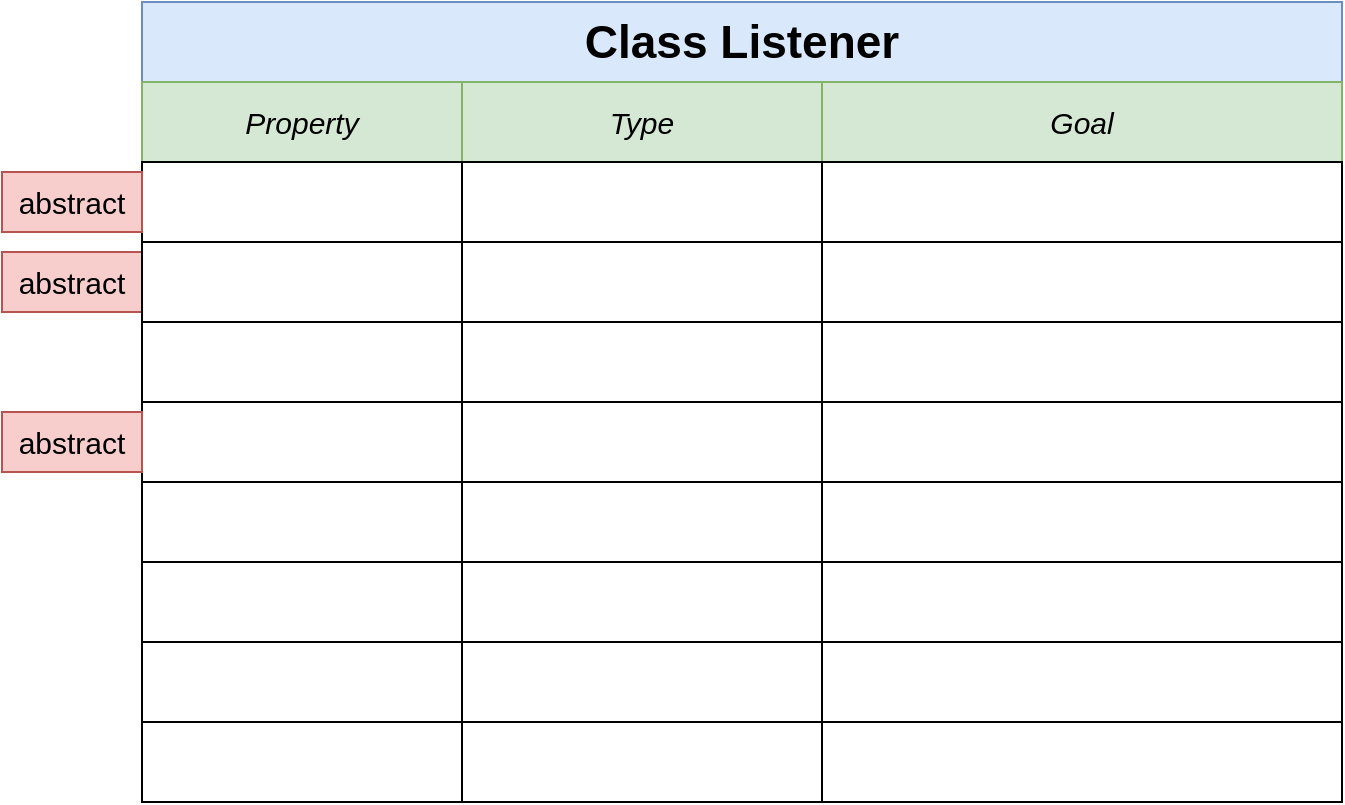 <mxfile>
    <diagram id="yIMw4871CEeumzVxW-Ht" name="Listener">
        <mxGraphModel dx="818" dy="548" grid="1" gridSize="10" guides="1" tooltips="1" connect="1" arrows="1" fold="1" page="1" pageScale="1" pageWidth="850" pageHeight="1100" math="0" shadow="0">
            <root>
                <mxCell id="0"/>
                <mxCell id="1" parent="0"/>
                <mxCell id="2" value="Class Listener" style="rounded=0;whiteSpace=wrap;html=1;fontSize=23;fillColor=#dae8fc;strokeColor=#6c8ebf;fontStyle=1;fontColor=#000000;" parent="1" vertex="1">
                    <mxGeometry x="550" y="210" width="600" height="40" as="geometry"/>
                </mxCell>
                <mxCell id="3" value="Property" style="rounded=0;whiteSpace=wrap;html=1;fontSize=15;fontStyle=2;fillColor=#d5e8d4;strokeColor=#82b366;fontColor=#000000;" parent="1" vertex="1">
                    <mxGeometry x="550" y="250" width="160" height="40" as="geometry"/>
                </mxCell>
                <mxCell id="4" value="Type" style="rounded=0;whiteSpace=wrap;html=1;fontSize=15;fontStyle=2;fillColor=#d5e8d4;strokeColor=#82b366;fontColor=#000000;" parent="1" vertex="1">
                    <mxGeometry x="710" y="250" width="180" height="40" as="geometry"/>
                </mxCell>
                <mxCell id="5" value="subject" style="rounded=0;whiteSpace=wrap;html=1;fontSize=15;fontStyle=1;fontColor=#FFFFFF;" parent="1" vertex="1">
                    <mxGeometry x="550" y="290" width="160" height="40" as="geometry"/>
                </mxCell>
                <mxCell id="6" value="Goal" style="rounded=0;whiteSpace=wrap;html=1;fontSize=15;fontStyle=2;fillColor=#d5e8d4;strokeColor=#82b366;fontColor=#000000;" parent="1" vertex="1">
                    <mxGeometry x="890" y="250" width="260" height="40" as="geometry"/>
                </mxCell>
                <mxCell id="7" value="string" style="rounded=0;whiteSpace=wrap;html=1;fontSize=15;fontStyle=0;fontColor=#FFFFFF;" parent="1" vertex="1">
                    <mxGeometry x="710" y="290" width="180" height="40" as="geometry"/>
                </mxCell>
                <mxCell id="8" value="Name of the channel this listener is going to listen to" style="rounded=0;whiteSpace=wrap;html=1;fontSize=15;fontStyle=0;fontColor=#FFFFFF;" parent="1" vertex="1">
                    <mxGeometry x="890" y="290" width="260" height="40" as="geometry"/>
                </mxCell>
                <mxCell id="9" value="client" style="rounded=0;whiteSpace=wrap;html=1;fontSize=15;fontStyle=1;fontColor=#FFFFFF;" parent="1" vertex="1">
                    <mxGeometry x="550" y="370" width="160" height="40" as="geometry"/>
                </mxCell>
                <mxCell id="10" value="Stan" style="rounded=0;whiteSpace=wrap;html=1;fontSize=15;fontStyle=0;fontColor=#FFFFFF;" parent="1" vertex="1">
                    <mxGeometry x="710" y="370" width="180" height="40" as="geometry"/>
                </mxCell>
                <mxCell id="11" value="Pre-initialized NATS client" style="rounded=0;whiteSpace=wrap;html=1;fontSize=15;fontStyle=0;fontColor=#FFFFFF;" parent="1" vertex="1">
                    <mxGeometry x="890" y="370" width="260" height="40" as="geometry"/>
                </mxCell>
                <mxCell id="12" value="queueGroupName" style="rounded=0;whiteSpace=wrap;html=1;fontSize=15;fontStyle=1;fontColor=#FFFFFF;" parent="1" vertex="1">
                    <mxGeometry x="550" y="410" width="160" height="40" as="geometry"/>
                </mxCell>
                <mxCell id="13" value="string" style="rounded=0;whiteSpace=wrap;html=1;fontSize=15;fontStyle=0;fontColor=#FFFFFF;" parent="1" vertex="1">
                    <mxGeometry x="710" y="410" width="180" height="40" as="geometry"/>
                </mxCell>
                <mxCell id="14" value="Name of the queue group this listener will join" style="rounded=0;whiteSpace=wrap;html=1;fontSize=15;fontStyle=0;fontColor=#FFFFFF;" parent="1" vertex="1">
                    <mxGeometry x="890" y="410" width="260" height="40" as="geometry"/>
                </mxCell>
                <mxCell id="15" value="ackWait" style="rounded=0;whiteSpace=wrap;html=1;fontSize=15;fontStyle=1;fontColor=#FFFFFF;" parent="1" vertex="1">
                    <mxGeometry x="550" y="450" width="160" height="40" as="geometry"/>
                </mxCell>
                <mxCell id="16" value="number" style="rounded=0;whiteSpace=wrap;html=1;fontSize=15;fontStyle=0;fontColor=#FFFFFF;" parent="1" vertex="1">
                    <mxGeometry x="710" y="450" width="180" height="40" as="geometry"/>
                </mxCell>
                <mxCell id="17" value="Number of seconds this listener has to ack a message" style="rounded=0;whiteSpace=wrap;html=1;fontSize=15;fontStyle=0;fontColor=#FFFFFF;" parent="1" vertex="1">
                    <mxGeometry x="890" y="450" width="260" height="40" as="geometry"/>
                </mxCell>
                <mxCell id="18" value="subscriptionOptions" style="rounded=0;whiteSpace=wrap;html=1;fontSize=15;fontStyle=1;fontColor=#FFFFFF;" parent="1" vertex="1">
                    <mxGeometry x="550" y="490" width="160" height="40" as="geometry"/>
                </mxCell>
                <mxCell id="19" value="SubscriptionOptions" style="rounded=0;whiteSpace=wrap;html=1;fontSize=15;fontStyle=0;fontColor=#FFFFFF;" parent="1" vertex="1">
                    <mxGeometry x="710" y="490" width="180" height="40" as="geometry"/>
                </mxCell>
                <mxCell id="20" value="Default subscription options" style="rounded=0;whiteSpace=wrap;html=1;fontSize=15;fontStyle=0;fontColor=#FFFFFF;" parent="1" vertex="1">
                    <mxGeometry x="890" y="490" width="260" height="40" as="geometry"/>
                </mxCell>
                <mxCell id="21" value="listen" style="rounded=0;whiteSpace=wrap;html=1;fontSize=15;fontStyle=1;fontColor=#FFFFFF;" parent="1" vertex="1">
                    <mxGeometry x="550" y="530" width="160" height="40" as="geometry"/>
                </mxCell>
                <mxCell id="22" value="() =&amp;gt; void" style="rounded=0;whiteSpace=wrap;html=1;fontSize=15;fontStyle=0;fontColor=#FFFFFF;" parent="1" vertex="1">
                    <mxGeometry x="710" y="530" width="180" height="40" as="geometry"/>
                </mxCell>
                <mxCell id="23" value="Code to set up the subscription" style="rounded=0;whiteSpace=wrap;html=1;fontSize=15;fontStyle=0;fontColor=#FFFFFF;" parent="1" vertex="1">
                    <mxGeometry x="890" y="530" width="260" height="40" as="geometry"/>
                </mxCell>
                <mxCell id="24" value="parseMessage" style="rounded=0;whiteSpace=wrap;html=1;fontSize=15;fontStyle=1;fontColor=#FFFFFF;" parent="1" vertex="1">
                    <mxGeometry x="550" y="570" width="160" height="40" as="geometry"/>
                </mxCell>
                <mxCell id="25" value="(msg: Message) =&amp;gt; any" style="rounded=0;whiteSpace=wrap;html=1;fontSize=15;fontStyle=0;fontColor=#FFFFFF;" parent="1" vertex="1">
                    <mxGeometry x="710" y="570" width="180" height="40" as="geometry"/>
                </mxCell>
                <mxCell id="26" value="Helper function to parse a message" style="rounded=0;whiteSpace=wrap;html=1;fontSize=15;fontStyle=0;fontColor=#FFFFFF;" parent="1" vertex="1">
                    <mxGeometry x="890" y="570" width="260" height="40" as="geometry"/>
                </mxCell>
                <mxCell id="27" value="abstract" style="rounded=0;whiteSpace=wrap;html=1;fontSize=15;fillColor=#f8cecc;strokeColor=#b85450;fontColor=#000000;" parent="1" vertex="1">
                    <mxGeometry x="480" y="295" width="70" height="30" as="geometry"/>
                </mxCell>
                <mxCell id="28" value="abstract" style="rounded=0;whiteSpace=wrap;html=1;fontSize=15;fillColor=#f8cecc;strokeColor=#b85450;fontColor=#000000;" parent="1" vertex="1">
                    <mxGeometry x="480" y="335" width="70" height="30" as="geometry"/>
                </mxCell>
                <mxCell id="29" value="onMessage" style="rounded=0;whiteSpace=wrap;html=1;fontSize=15;fontStyle=1;fontColor=#FFFFFF;" parent="1" vertex="1">
                    <mxGeometry x="550" y="330" width="160" height="40" as="geometry"/>
                </mxCell>
                <mxCell id="30" value="(event: EventData) =&amp;gt; void" style="rounded=0;whiteSpace=wrap;html=1;fontSize=15;fontStyle=0;fontColor=#FFFFFF;" parent="1" vertex="1">
                    <mxGeometry x="710" y="330" width="180" height="40" as="geometry"/>
                </mxCell>
                <mxCell id="31" value="Function to run when a message is received" style="rounded=0;whiteSpace=wrap;html=1;fontSize=15;fontStyle=0;fontColor=#FFFFFF;" parent="1" vertex="1">
                    <mxGeometry x="890" y="330" width="260" height="40" as="geometry"/>
                </mxCell>
                <mxCell id="32" value="abstract" style="rounded=0;whiteSpace=wrap;html=1;fontSize=15;fillColor=#f8cecc;strokeColor=#b85450;fontColor=#000000;" parent="1" vertex="1">
                    <mxGeometry x="480" y="415" width="70" height="30" as="geometry"/>
                </mxCell>
            </root>
        </mxGraphModel>
    </diagram>
    <diagram id="SQnJcOTNjw2Bhr15RbaY" name="Events published">
        <mxGraphModel dx="2486" dy="2196" grid="1" gridSize="10" guides="1" tooltips="1" connect="1" arrows="1" fold="1" page="1" pageScale="1" pageWidth="850" pageHeight="1100" math="0" shadow="0">
            <root>
                <mxCell id="m2UphPcYfu7wOC4dk3fX-0"/>
                <mxCell id="m2UphPcYfu7wOC4dk3fX-1" parent="m2UphPcYfu7wOC4dk3fX-0"/>
                <mxCell id="m2UphPcYfu7wOC4dk3fX-10" value="&lt;font style=&quot;font-size: 33px&quot;&gt;Tickets Service&lt;/font&gt;" style="rounded=0;whiteSpace=wrap;html=1;" vertex="1" parent="m2UphPcYfu7wOC4dk3fX-1">
                    <mxGeometry x="240" y="200" width="320" height="80" as="geometry"/>
                </mxCell>
                <mxCell id="m2UphPcYfu7wOC4dk3fX-14" value="" style="rounded=0;whiteSpace=wrap;html=1;" vertex="1" parent="m2UphPcYfu7wOC4dk3fX-1">
                    <mxGeometry x="240" y="280" width="320" height="290" as="geometry"/>
                </mxCell>
                <mxCell id="m2UphPcYfu7wOC4dk3fX-15" value="&lt;span style=&quot;font-size: 33px&quot;&gt;Orders Service&lt;/span&gt;" style="rounded=0;whiteSpace=wrap;html=1;" vertex="1" parent="m2UphPcYfu7wOC4dk3fX-1">
                    <mxGeometry x="670" y="200" width="320" height="80" as="geometry"/>
                </mxCell>
                <mxCell id="m2UphPcYfu7wOC4dk3fX-29" style="edgeStyle=orthogonalEdgeStyle;rounded=0;orthogonalLoop=1;jettySize=auto;html=1;exitX=0.5;exitY=1;exitDx=0;exitDy=0;entryX=0.5;entryY=0;entryDx=0;entryDy=0;strokeWidth=6;fontSize=29;fontColor=#000000;" edge="1" parent="m2UphPcYfu7wOC4dk3fX-1" source="m2UphPcYfu7wOC4dk3fX-16" target="m2UphPcYfu7wOC4dk3fX-27">
                    <mxGeometry relative="1" as="geometry"/>
                </mxCell>
                <mxCell id="m2UphPcYfu7wOC4dk3fX-16" value="" style="rounded=0;whiteSpace=wrap;html=1;" vertex="1" parent="m2UphPcYfu7wOC4dk3fX-1">
                    <mxGeometry x="670" y="280" width="320" height="290" as="geometry"/>
                </mxCell>
                <mxCell id="m2UphPcYfu7wOC4dk3fX-17" value="&lt;span style=&quot;font-size: 33px&quot;&gt;Payments Service&lt;/span&gt;" style="rounded=0;whiteSpace=wrap;html=1;" vertex="1" parent="m2UphPcYfu7wOC4dk3fX-1">
                    <mxGeometry x="1090" y="200" width="320" height="80" as="geometry"/>
                </mxCell>
                <mxCell id="m2UphPcYfu7wOC4dk3fX-18" value="" style="rounded=0;whiteSpace=wrap;html=1;" vertex="1" parent="m2UphPcYfu7wOC4dk3fX-1">
                    <mxGeometry x="1090" y="280" width="320" height="290" as="geometry"/>
                </mxCell>
                <mxCell id="m2UphPcYfu7wOC4dk3fX-19" value="&lt;span style=&quot;font-size: 33px&quot;&gt;Expiration Service&lt;/span&gt;" style="rounded=0;whiteSpace=wrap;html=1;" vertex="1" parent="m2UphPcYfu7wOC4dk3fX-1">
                    <mxGeometry x="1520" y="200" width="320" height="80" as="geometry"/>
                </mxCell>
                <mxCell id="m2UphPcYfu7wOC4dk3fX-20" value="" style="rounded=0;whiteSpace=wrap;html=1;" vertex="1" parent="m2UphPcYfu7wOC4dk3fX-1">
                    <mxGeometry x="1520" y="280" width="320" height="290" as="geometry"/>
                </mxCell>
                <mxCell id="m2UphPcYfu7wOC4dk3fX-21" value="&lt;font style=&quot;font-size: 28px&quot;&gt;orders&lt;/font&gt;" style="rounded=0;whiteSpace=wrap;html=1;fillColor=#d5e8d4;strokeColor=#82b366;fontColor=#000000;fontStyle=1" vertex="1" parent="m2UphPcYfu7wOC4dk3fX-1">
                    <mxGeometry x="710" y="330" width="230" height="70" as="geometry"/>
                </mxCell>
                <mxCell id="m2UphPcYfu7wOC4dk3fX-22" value="&lt;font style=&quot;font-size: 28px&quot;&gt;tickets&lt;/font&gt;" style="rounded=0;whiteSpace=wrap;html=1;fillColor=#e1d5e7;strokeColor=#9673a6;fontColor=#000000;fontStyle=1" vertex="1" parent="m2UphPcYfu7wOC4dk3fX-1">
                    <mxGeometry x="710" y="440" width="230" height="70" as="geometry"/>
                </mxCell>
                <mxCell id="m2UphPcYfu7wOC4dk3fX-23" value="&lt;font style=&quot;font-size: 28px&quot; color=&quot;#000000&quot;&gt;tickets&lt;/font&gt;" style="rounded=0;whiteSpace=wrap;html=1;fillColor=#d5e8d4;strokeColor=#82b366;fontStyle=1" vertex="1" parent="m2UphPcYfu7wOC4dk3fX-1">
                    <mxGeometry x="270" y="330" width="230" height="70" as="geometry"/>
                </mxCell>
                <mxCell id="m2UphPcYfu7wOC4dk3fX-24" value="&lt;font style=&quot;font-size: 28px&quot;&gt;orders&lt;/font&gt;" style="rounded=0;whiteSpace=wrap;html=1;fillColor=#d5e8d4;strokeColor=#82b366;fontColor=#000000;fontStyle=1" vertex="1" parent="m2UphPcYfu7wOC4dk3fX-1">
                    <mxGeometry x="1135" y="330" width="230" height="70" as="geometry"/>
                </mxCell>
                <mxCell id="m2UphPcYfu7wOC4dk3fX-25" value="&lt;font style=&quot;font-size: 28px&quot;&gt;charges&lt;/font&gt;" style="rounded=0;whiteSpace=wrap;html=1;fillColor=#e1d5e7;strokeColor=#9673a6;fontColor=#000000;fontStyle=1" vertex="1" parent="m2UphPcYfu7wOC4dk3fX-1">
                    <mxGeometry x="1135" y="440" width="230" height="70" as="geometry"/>
                </mxCell>
                <mxCell id="m2UphPcYfu7wOC4dk3fX-62" style="edgeStyle=orthogonalEdgeStyle;rounded=0;orthogonalLoop=1;jettySize=auto;html=1;exitX=0;exitY=0.5;exitDx=0;exitDy=0;entryX=0.5;entryY=1;entryDx=0;entryDy=0;strokeWidth=6;fontSize=29;fontColor=#000000;" edge="1" parent="m2UphPcYfu7wOC4dk3fX-1" source="m2UphPcYfu7wOC4dk3fX-27" target="m2UphPcYfu7wOC4dk3fX-14">
                    <mxGeometry relative="1" as="geometry"/>
                </mxCell>
                <mxCell id="m2UphPcYfu7wOC4dk3fX-63" style="edgeStyle=orthogonalEdgeStyle;rounded=0;orthogonalLoop=1;jettySize=auto;html=1;strokeWidth=6;fontSize=29;fontColor=#000000;" edge="1" parent="m2UphPcYfu7wOC4dk3fX-1" source="m2UphPcYfu7wOC4dk3fX-27" target="m2UphPcYfu7wOC4dk3fX-18">
                    <mxGeometry relative="1" as="geometry"/>
                </mxCell>
                <mxCell id="m2UphPcYfu7wOC4dk3fX-27" value="&lt;b&gt;order:cancelled&lt;/b&gt;" style="rounded=0;whiteSpace=wrap;html=1;fontSize=29;fillColor=#fff2cc;strokeColor=#d6b656;fontColor=#000000;" vertex="1" parent="m2UphPcYfu7wOC4dk3fX-1">
                    <mxGeometry x="660" y="680" width="340" height="90" as="geometry"/>
                </mxCell>
                <mxCell id="m2UphPcYfu7wOC4dk3fX-30" value="&lt;font color=&quot;#ffffff&quot;&gt;Tickets service should unreserve a&lt;br&gt;ticket if the corespond order has been cancelled. Edit option is again available&lt;br&gt;&lt;/font&gt;" style="rounded=0;whiteSpace=wrap;html=1;fontSize=29;fontColor=#000000;" vertex="1" parent="m2UphPcYfu7wOC4dk3fX-1">
                    <mxGeometry x="-200" y="660" width="560" height="145" as="geometry"/>
                </mxCell>
                <mxCell id="m2UphPcYfu7wOC4dk3fX-31" value="&lt;font color=&quot;#ffffff&quot;&gt;Payments should know that any incoming payment for this order should be rejected&lt;/font&gt;" style="rounded=0;whiteSpace=wrap;html=1;fontSize=29;fontColor=#000000;" vertex="1" parent="m2UphPcYfu7wOC4dk3fX-1">
                    <mxGeometry x="1280" y="640" width="490" height="165" as="geometry"/>
                </mxCell>
                <mxCell id="m2UphPcYfu7wOC4dk3fX-36" value="&lt;font style=&quot;font-size: 33px&quot;&gt;Tickets Service&lt;/font&gt;" style="rounded=0;whiteSpace=wrap;html=1;" vertex="1" parent="m2UphPcYfu7wOC4dk3fX-1">
                    <mxGeometry x="210" y="-810" width="320" height="80" as="geometry"/>
                </mxCell>
                <mxCell id="m2UphPcYfu7wOC4dk3fX-37" value="" style="rounded=0;whiteSpace=wrap;html=1;" vertex="1" parent="m2UphPcYfu7wOC4dk3fX-1">
                    <mxGeometry x="210" y="-730" width="320" height="290" as="geometry"/>
                </mxCell>
                <mxCell id="m2UphPcYfu7wOC4dk3fX-38" value="&lt;span style=&quot;font-size: 33px&quot;&gt;Orders Service&lt;/span&gt;" style="rounded=0;whiteSpace=wrap;html=1;" vertex="1" parent="m2UphPcYfu7wOC4dk3fX-1">
                    <mxGeometry x="640" y="-810" width="320" height="80" as="geometry"/>
                </mxCell>
                <mxCell id="m2UphPcYfu7wOC4dk3fX-39" style="edgeStyle=orthogonalEdgeStyle;rounded=0;orthogonalLoop=1;jettySize=auto;html=1;exitX=0.5;exitY=1;exitDx=0;exitDy=0;entryX=0.5;entryY=0;entryDx=0;entryDy=0;strokeWidth=6;fontSize=29;fontColor=#000000;" edge="1" parent="m2UphPcYfu7wOC4dk3fX-1" source="m2UphPcYfu7wOC4dk3fX-40" target="m2UphPcYfu7wOC4dk3fX-52">
                    <mxGeometry relative="1" as="geometry"/>
                </mxCell>
                <mxCell id="m2UphPcYfu7wOC4dk3fX-40" value="" style="rounded=0;whiteSpace=wrap;html=1;" vertex="1" parent="m2UphPcYfu7wOC4dk3fX-1">
                    <mxGeometry x="640" y="-730" width="320" height="290" as="geometry"/>
                </mxCell>
                <mxCell id="m2UphPcYfu7wOC4dk3fX-41" value="&lt;span style=&quot;font-size: 33px&quot;&gt;Payments Service&lt;/span&gt;" style="rounded=0;whiteSpace=wrap;html=1;" vertex="1" parent="m2UphPcYfu7wOC4dk3fX-1">
                    <mxGeometry x="1090" y="-810" width="320" height="80" as="geometry"/>
                </mxCell>
                <mxCell id="m2UphPcYfu7wOC4dk3fX-42" value="" style="rounded=0;whiteSpace=wrap;html=1;" vertex="1" parent="m2UphPcYfu7wOC4dk3fX-1">
                    <mxGeometry x="1090" y="-730" width="320" height="290" as="geometry"/>
                </mxCell>
                <mxCell id="m2UphPcYfu7wOC4dk3fX-43" value="&lt;span style=&quot;font-size: 33px&quot;&gt;Expiration Service&lt;/span&gt;" style="rounded=0;whiteSpace=wrap;html=1;" vertex="1" parent="m2UphPcYfu7wOC4dk3fX-1">
                    <mxGeometry x="1930" y="-810" width="320" height="80" as="geometry"/>
                </mxCell>
                <mxCell id="m2UphPcYfu7wOC4dk3fX-44" value="" style="rounded=0;whiteSpace=wrap;html=1;" vertex="1" parent="m2UphPcYfu7wOC4dk3fX-1">
                    <mxGeometry x="1930" y="-730" width="320" height="290" as="geometry"/>
                </mxCell>
                <mxCell id="m2UphPcYfu7wOC4dk3fX-45" value="&lt;font style=&quot;font-size: 28px&quot;&gt;orders&lt;/font&gt;" style="rounded=0;whiteSpace=wrap;html=1;fillColor=#d5e8d4;strokeColor=#82b366;fontColor=#000000;fontStyle=1" vertex="1" parent="m2UphPcYfu7wOC4dk3fX-1">
                    <mxGeometry x="685" y="-690" width="230" height="70" as="geometry"/>
                </mxCell>
                <mxCell id="m2UphPcYfu7wOC4dk3fX-46" value="&lt;font style=&quot;font-size: 28px&quot;&gt;tickets&lt;/font&gt;" style="rounded=0;whiteSpace=wrap;html=1;fillColor=#e1d5e7;strokeColor=#9673a6;fontColor=#000000;fontStyle=1" vertex="1" parent="m2UphPcYfu7wOC4dk3fX-1">
                    <mxGeometry x="685" y="-585" width="230" height="70" as="geometry"/>
                </mxCell>
                <mxCell id="m2UphPcYfu7wOC4dk3fX-47" value="&lt;font style=&quot;font-size: 28px&quot; color=&quot;#000000&quot;&gt;tickets&lt;/font&gt;" style="rounded=0;whiteSpace=wrap;html=1;fillColor=#d5e8d4;strokeColor=#82b366;fontStyle=1" vertex="1" parent="m2UphPcYfu7wOC4dk3fX-1">
                    <mxGeometry x="250" y="-690" width="230" height="70" as="geometry"/>
                </mxCell>
                <mxCell id="m2UphPcYfu7wOC4dk3fX-48" value="&lt;font style=&quot;font-size: 28px&quot;&gt;orders&lt;/font&gt;" style="rounded=0;whiteSpace=wrap;html=1;fillColor=#d5e8d4;strokeColor=#82b366;fontColor=#000000;fontStyle=1" vertex="1" parent="m2UphPcYfu7wOC4dk3fX-1">
                    <mxGeometry x="1135" y="-690" width="230" height="70" as="geometry"/>
                </mxCell>
                <mxCell id="m2UphPcYfu7wOC4dk3fX-49" value="&lt;font style=&quot;font-size: 28px&quot;&gt;charges&lt;/font&gt;" style="rounded=0;whiteSpace=wrap;html=1;fillColor=#e1d5e7;strokeColor=#9673a6;fontColor=#000000;fontStyle=1" vertex="1" parent="m2UphPcYfu7wOC4dk3fX-1">
                    <mxGeometry x="1135" y="-585" width="230" height="70" as="geometry"/>
                </mxCell>
                <mxCell id="m2UphPcYfu7wOC4dk3fX-64" style="edgeStyle=orthogonalEdgeStyle;rounded=0;orthogonalLoop=1;jettySize=auto;html=1;exitX=0;exitY=0.5;exitDx=0;exitDy=0;entryX=0.5;entryY=1;entryDx=0;entryDy=0;strokeWidth=6;fontSize=29;fontColor=#000000;" edge="1" parent="m2UphPcYfu7wOC4dk3fX-1" source="m2UphPcYfu7wOC4dk3fX-52" target="m2UphPcYfu7wOC4dk3fX-37">
                    <mxGeometry relative="1" as="geometry"/>
                </mxCell>
                <mxCell id="m2UphPcYfu7wOC4dk3fX-66" style="edgeStyle=orthogonalEdgeStyle;rounded=0;orthogonalLoop=1;jettySize=auto;html=1;exitX=1;exitY=0.25;exitDx=0;exitDy=0;entryX=0.5;entryY=1;entryDx=0;entryDy=0;strokeWidth=6;fontSize=29;fontColor=#000000;" edge="1" parent="m2UphPcYfu7wOC4dk3fX-1" source="m2UphPcYfu7wOC4dk3fX-52" target="m2UphPcYfu7wOC4dk3fX-42">
                    <mxGeometry relative="1" as="geometry"/>
                </mxCell>
                <mxCell id="m2UphPcYfu7wOC4dk3fX-67" style="edgeStyle=orthogonalEdgeStyle;rounded=0;orthogonalLoop=1;jettySize=auto;html=1;exitX=1;exitY=0.75;exitDx=0;exitDy=0;entryX=0.5;entryY=1;entryDx=0;entryDy=0;strokeWidth=6;fontSize=29;fontColor=#000000;" edge="1" parent="m2UphPcYfu7wOC4dk3fX-1" source="m2UphPcYfu7wOC4dk3fX-52" target="m2UphPcYfu7wOC4dk3fX-44">
                    <mxGeometry relative="1" as="geometry"/>
                </mxCell>
                <mxCell id="m2UphPcYfu7wOC4dk3fX-52" value="&lt;b&gt;order:created&lt;/b&gt;" style="rounded=0;whiteSpace=wrap;html=1;fontSize=29;fillColor=#fff2cc;strokeColor=#d6b656;fontColor=#000000;" vertex="1" parent="m2UphPcYfu7wOC4dk3fX-1">
                    <mxGeometry x="640" y="-260" width="340" height="90" as="geometry"/>
                </mxCell>
                <mxCell id="m2UphPcYfu7wOC4dk3fX-54" value="&lt;div&gt;&lt;span style=&quot;color: rgb(255 , 255 , 255)&quot;&gt;Tickets service should reserve a&lt;/span&gt;&lt;/div&gt;&lt;span style=&quot;color: rgb(255 , 255 , 255)&quot;&gt;&lt;div&gt;&lt;span&gt;ticket if an order with that ticket was created. Editing option for that ticket is disabled&lt;/span&gt;&lt;/div&gt;&lt;/span&gt;" style="rounded=0;whiteSpace=wrap;html=1;fontSize=29;fontColor=#000000;align=center;" vertex="1" parent="m2UphPcYfu7wOC4dk3fX-1">
                    <mxGeometry x="-230" y="-297.5" width="580" height="165" as="geometry"/>
                </mxCell>
                <mxCell id="m2UphPcYfu7wOC4dk3fX-56" value="&lt;font color=&quot;#ffffff&quot;&gt;Payments should know that any incoming payment for this order should be possible&lt;/font&gt;" style="rounded=0;whiteSpace=wrap;html=1;fontSize=29;fontColor=#000000;" vertex="1" parent="m2UphPcYfu7wOC4dk3fX-1">
                    <mxGeometry x="1320" y="-405" width="490" height="165" as="geometry"/>
                </mxCell>
                <mxCell id="m2UphPcYfu7wOC4dk3fX-57" value="&lt;font color=&quot;#ffffff&quot;&gt;Expiration service should start a 15 min timer to eventually time out this order&lt;/font&gt;" style="rounded=0;whiteSpace=wrap;html=1;fontSize=29;fontColor=#000000;" vertex="1" parent="m2UphPcYfu7wOC4dk3fX-1">
                    <mxGeometry x="2125" y="-360" width="490" height="165" as="geometry"/>
                </mxCell>
            </root>
        </mxGraphModel>
    </diagram>
</mxfile>
